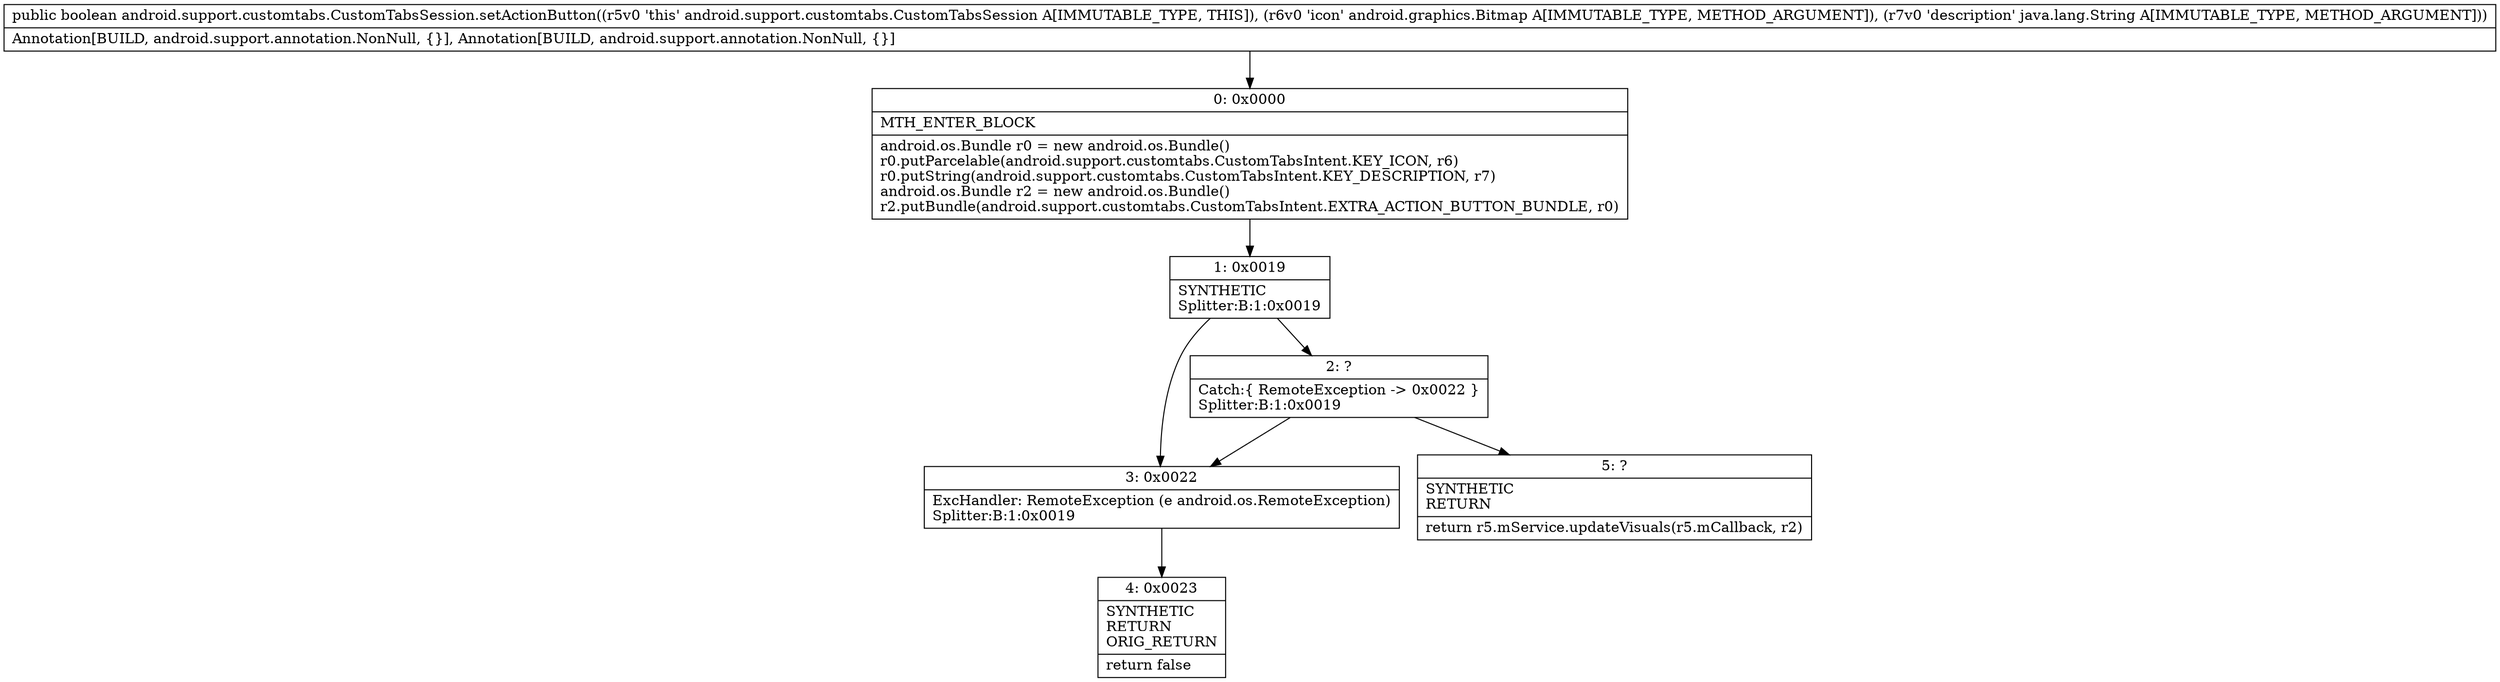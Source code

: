 digraph "CFG forandroid.support.customtabs.CustomTabsSession.setActionButton(Landroid\/graphics\/Bitmap;Ljava\/lang\/String;)Z" {
Node_0 [shape=record,label="{0\:\ 0x0000|MTH_ENTER_BLOCK\l|android.os.Bundle r0 = new android.os.Bundle()\lr0.putParcelable(android.support.customtabs.CustomTabsIntent.KEY_ICON, r6)\lr0.putString(android.support.customtabs.CustomTabsIntent.KEY_DESCRIPTION, r7)\landroid.os.Bundle r2 = new android.os.Bundle()\lr2.putBundle(android.support.customtabs.CustomTabsIntent.EXTRA_ACTION_BUTTON_BUNDLE, r0)\l}"];
Node_1 [shape=record,label="{1\:\ 0x0019|SYNTHETIC\lSplitter:B:1:0x0019\l}"];
Node_2 [shape=record,label="{2\:\ ?|Catch:\{ RemoteException \-\> 0x0022 \}\lSplitter:B:1:0x0019\l}"];
Node_3 [shape=record,label="{3\:\ 0x0022|ExcHandler: RemoteException (e android.os.RemoteException)\lSplitter:B:1:0x0019\l}"];
Node_4 [shape=record,label="{4\:\ 0x0023|SYNTHETIC\lRETURN\lORIG_RETURN\l|return false\l}"];
Node_5 [shape=record,label="{5\:\ ?|SYNTHETIC\lRETURN\l|return r5.mService.updateVisuals(r5.mCallback, r2)\l}"];
MethodNode[shape=record,label="{public boolean android.support.customtabs.CustomTabsSession.setActionButton((r5v0 'this' android.support.customtabs.CustomTabsSession A[IMMUTABLE_TYPE, THIS]), (r6v0 'icon' android.graphics.Bitmap A[IMMUTABLE_TYPE, METHOD_ARGUMENT]), (r7v0 'description' java.lang.String A[IMMUTABLE_TYPE, METHOD_ARGUMENT]))  | Annotation[BUILD, android.support.annotation.NonNull, \{\}], Annotation[BUILD, android.support.annotation.NonNull, \{\}]\l}"];
MethodNode -> Node_0;
Node_0 -> Node_1;
Node_1 -> Node_2;
Node_1 -> Node_3;
Node_2 -> Node_3;
Node_2 -> Node_5;
Node_3 -> Node_4;
}

